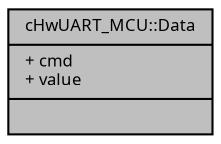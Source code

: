digraph "cHwUART_MCU::Data"
{
  edge [fontname="Sans",fontsize="8",labelfontname="Sans",labelfontsize="8"];
  node [fontname="Sans",fontsize="8",shape=record];
  Node1 [label="{cHwUART_MCU::Data\n|+ cmd\l+ value\l|}",height=0.2,width=0.4,color="black", fillcolor="grey75", style="filled", fontcolor="black"];
}
